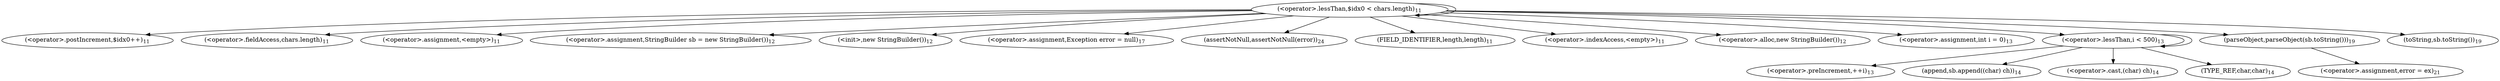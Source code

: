 digraph "test_for_maximum" {  
"22" [label = <(&lt;operator&gt;.lessThan,$idx0 &lt; chars.length)<SUB>11</SUB>> ]
"27" [label = <(&lt;operator&gt;.postIncrement,$idx0++)<SUB>11</SUB>> ]
"24" [label = <(&lt;operator&gt;.fieldAccess,chars.length)<SUB>11</SUB>> ]
"31" [label = <(&lt;operator&gt;.assignment,&lt;empty&gt;)<SUB>11</SUB>> ]
"37" [label = <(&lt;operator&gt;.assignment,StringBuilder sb = new StringBuilder())<SUB>12</SUB>> ]
"40" [label = <(&lt;init&gt;,new StringBuilder())<SUB>12</SUB>> ]
"59" [label = <(&lt;operator&gt;.assignment,Exception error = null)<SUB>17</SUB>> ]
"73" [label = <(assertNotNull,assertNotNull(error))<SUB>24</SUB>> ]
"26" [label = <(FIELD_IDENTIFIER,length,length)<SUB>11</SUB>> ]
"33" [label = <(&lt;operator&gt;.indexAccess,&lt;empty&gt;)<SUB>11</SUB>> ]
"39" [label = <(&lt;operator&gt;.alloc,new StringBuilder())<SUB>12</SUB>> ]
"44" [label = <(&lt;operator&gt;.assignment,int i = 0)<SUB>13</SUB>> ]
"47" [label = <(&lt;operator&gt;.lessThan,i &lt; 500)<SUB>13</SUB>> ]
"50" [label = <(&lt;operator&gt;.preIncrement,++i)<SUB>13</SUB>> ]
"53" [label = <(append,sb.append((char) ch))<SUB>14</SUB>> ]
"64" [label = <(parseObject,parseObject(sb.toString()))<SUB>19</SUB>> ]
"55" [label = <(&lt;operator&gt;.cast,(char) ch)<SUB>14</SUB>> ]
"66" [label = <(toString,sb.toString())<SUB>19</SUB>> ]
"70" [label = <(&lt;operator&gt;.assignment,error = ex)<SUB>21</SUB>> ]
"56" [label = <(TYPE_REF,char,char)<SUB>14</SUB>> ]
  "22" -> "24" 
  "22" -> "47" 
  "22" -> "33" 
  "22" -> "73" 
  "22" -> "26" 
  "22" -> "64" 
  "22" -> "66" 
  "22" -> "37" 
  "22" -> "22" 
  "22" -> "27" 
  "22" -> "40" 
  "22" -> "59" 
  "22" -> "44" 
  "22" -> "39" 
  "22" -> "31" 
  "47" -> "47" 
  "47" -> "53" 
  "47" -> "56" 
  "47" -> "50" 
  "47" -> "55" 
  "64" -> "70" 
}
